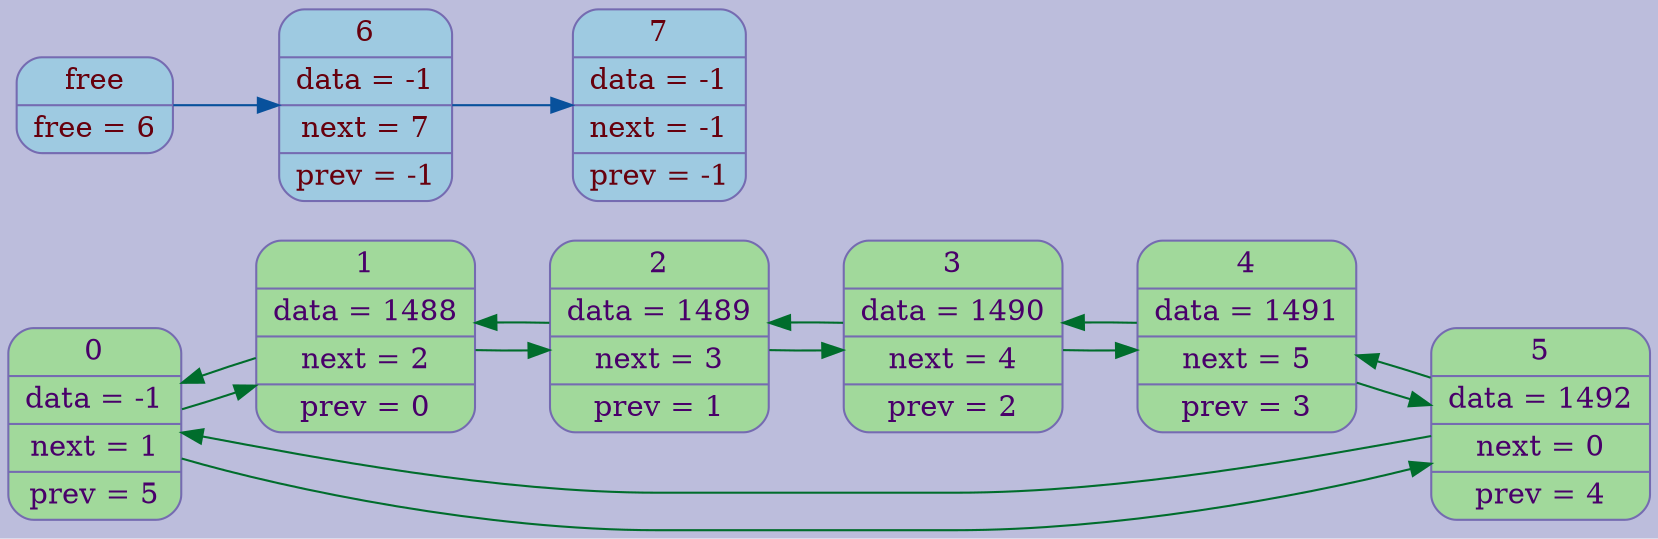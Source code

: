 digraph G{
rankdir=LR;
bgcolor="#bcbddc";
node[style=filled, color="#756bb1", fillcolor="#a1d99b", fontcolor="#49006a", fontsize=14];
elem0[shape="Mrecord", label="0 | data = -1 | next = 1 | prev = 5"];
elem1[shape="Mrecord", label="1 | data = 1488 | next = 2 | prev = 0"];
elem2[shape="Mrecord", label="2 | data = 1489 | next = 3 | prev = 1"];
elem3[shape="Mrecord", label="3 | data = 1490 | next = 4 | prev = 2"];
elem4[shape="Mrecord", label="4 | data = 1491 | next = 5 | prev = 3"];
elem5[shape="Mrecord", label="5 | data = 1492 | next = 0 | prev = 4"];
edge[color="#006d2c",fontsize=12, penwidth=1];
elem0->elem1->elem2->elem3->elem4->elem5->elem0;
edge[color="#006d2c",fontsize=12, penwidth=1];
elem0->elem5->elem4->elem3->elem2->elem1->elem0;
node[style=filled, color="#756bb1", fillcolor="#9ecae1", fontcolor="#67000d"fontsize=14];
free[shape="Mrecord", label="free | free = 6"];
free_elem6[shape="Mrecord", label="6 | data = -1 | next = 7 | prev = -1"];
free_elem7[shape="Mrecord", label="7 | data = -1 | next = -1 | prev = -1"];
edge[color="#08519c",fontsize=12, penwidth=1];
free->free_elem6->free_elem7;
}
